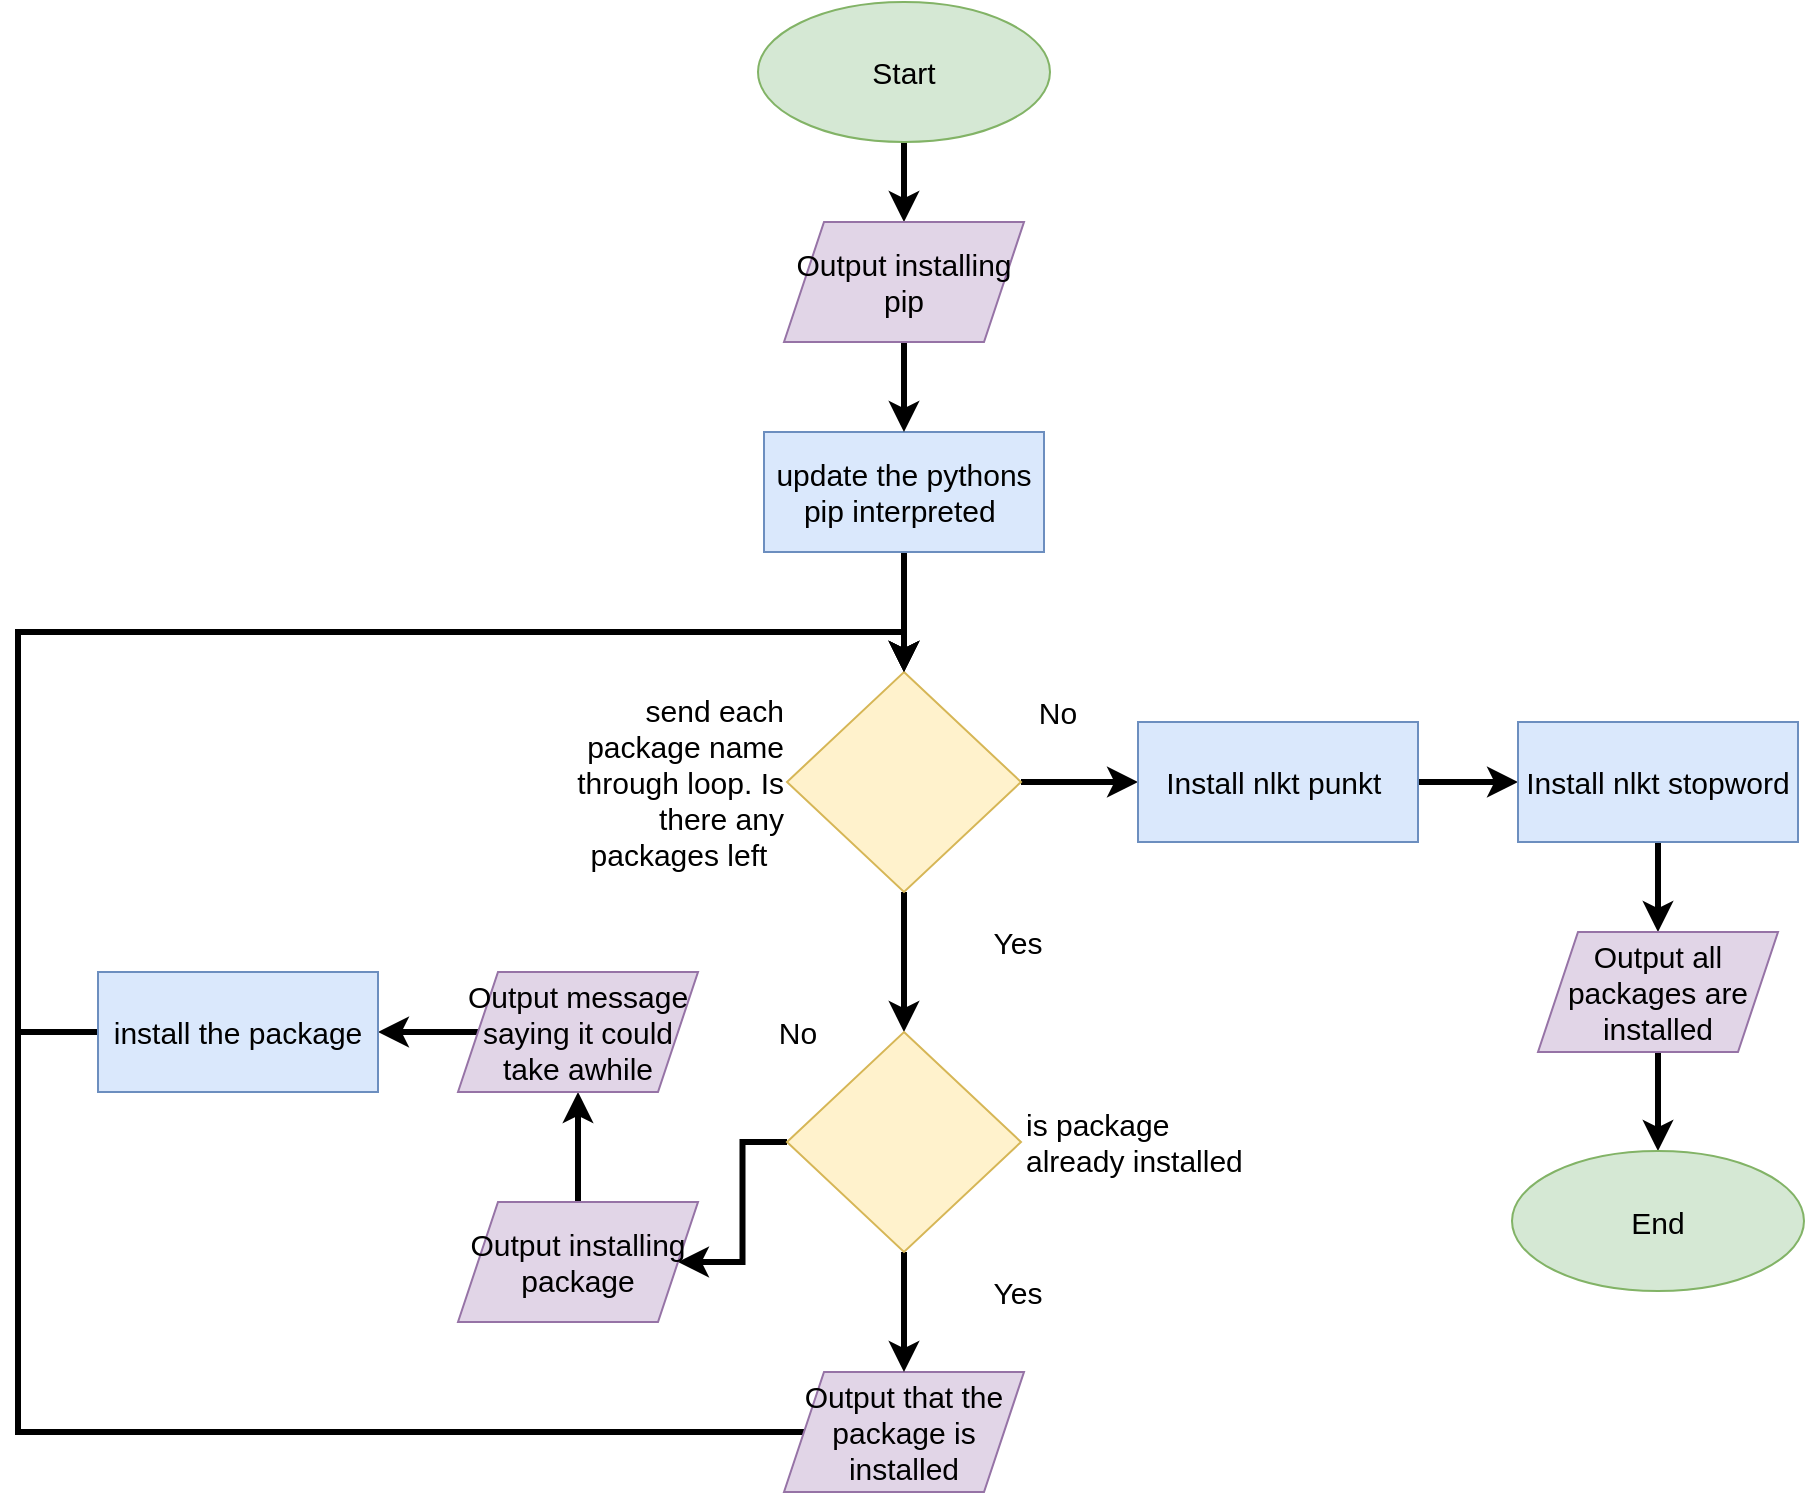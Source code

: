 <mxfile version="24.3.1" type="device">
  <diagram id="JGYlxTka_ns2wKtcTEZ9" name="Page-1">
    <mxGraphModel dx="2417" dy="930" grid="1" gridSize="10" guides="1" tooltips="1" connect="1" arrows="1" fold="1" page="1" pageScale="1" pageWidth="827" pageHeight="1169" math="0" shadow="0">
      <root>
        <mxCell id="0" />
        <mxCell id="1" parent="0" />
        <mxCell id="esTPB8hC5ADS1QTTcMSm-38" value="" style="edgeStyle=orthogonalEdgeStyle;rounded=0;orthogonalLoop=1;jettySize=auto;html=1;strokeColor=default;strokeWidth=3;align=center;verticalAlign=middle;fontFamily=Helvetica;fontSize=11;fontColor=default;labelBackgroundColor=default;endArrow=classic;" edge="1" parent="1" source="esTPB8hC5ADS1QTTcMSm-1" target="esTPB8hC5ADS1QTTcMSm-37">
          <mxGeometry relative="1" as="geometry" />
        </mxCell>
        <mxCell id="esTPB8hC5ADS1QTTcMSm-1" value="&lt;font style=&quot;font-size: 15px;&quot;&gt;Start&lt;/font&gt;" style="ellipse;whiteSpace=wrap;html=1;fillColor=#d5e8d4;strokeColor=#82b366;" vertex="1" parent="1">
          <mxGeometry x="140" y="10" width="146" height="70" as="geometry" />
        </mxCell>
        <mxCell id="esTPB8hC5ADS1QTTcMSm-12" value="" style="edgeStyle=orthogonalEdgeStyle;rounded=0;orthogonalLoop=1;jettySize=auto;html=1;strokeWidth=3;" edge="1" parent="1" source="esTPB8hC5ADS1QTTcMSm-2" target="esTPB8hC5ADS1QTTcMSm-10">
          <mxGeometry relative="1" as="geometry" />
        </mxCell>
        <mxCell id="esTPB8hC5ADS1QTTcMSm-2" value="&lt;span style=&quot;font-size: 15px;&quot;&gt;update the pythons pip interpreted&amp;nbsp;&lt;/span&gt;" style="rounded=0;whiteSpace=wrap;html=1;fillColor=#dae8fc;strokeColor=#6c8ebf;" vertex="1" parent="1">
          <mxGeometry x="143" y="225" width="140" height="60" as="geometry" />
        </mxCell>
        <mxCell id="esTPB8hC5ADS1QTTcMSm-15" value="" style="edgeStyle=orthogonalEdgeStyle;rounded=0;orthogonalLoop=1;jettySize=auto;html=1;strokeWidth=3;" edge="1" parent="1" source="esTPB8hC5ADS1QTTcMSm-10" target="esTPB8hC5ADS1QTTcMSm-14">
          <mxGeometry relative="1" as="geometry" />
        </mxCell>
        <mxCell id="esTPB8hC5ADS1QTTcMSm-30" value="" style="edgeStyle=orthogonalEdgeStyle;rounded=0;orthogonalLoop=1;jettySize=auto;html=1;strokeWidth=3;" edge="1" parent="1" source="esTPB8hC5ADS1QTTcMSm-10" target="esTPB8hC5ADS1QTTcMSm-29">
          <mxGeometry relative="1" as="geometry" />
        </mxCell>
        <mxCell id="esTPB8hC5ADS1QTTcMSm-10" value="&lt;span style=&quot;font-size: 15px;&quot;&gt;send each package name through&lt;/span&gt;&lt;span style=&quot;color: rgba(0, 0, 0, 0); font-family: monospace; font-size: 0px; text-wrap: nowrap; background-color: rgb(251, 251, 251);&quot;&gt;%3CmxGraphModel%3E%3Croot%3E%3CmxCell%20id%3D%220%22%2F%3E%3CmxCell%20id%3D%221%22%20parent%3D%220%22%2F%3E%3CmxCell%20id%3D%222%22%20value%3D%22%26lt%3Bspan%20style%3D%26quot%3Bfont-size%3A%2015px%3B%26quot%3B%26gt%3Bcould%20code%20find%20file%20to%20import%20functions%3F%26lt%3B%2Fspan%26gt%3B%22%20style%3D%22rhombus%3BwhiteSpace%3Dwrap%3Bhtml%3D1%3BfontFamily%3DHelvetica%3BfontSize%3D11%3BlabelBackgroundColor%3Ddefault%3BfillColor%3D%23fff2cc%3BstrokeColor%3D%23d6b656%3BlabelPosition%3Dright%3BverticalLabelPosition%3Dmiddle%3Balign%3Dleft%3BverticalAlign%3Dmiddle%3BtextDirection%3Dltr%3B%22%20vertex%3D%221%22%20parent%3D%221%22%3E%3CmxGeometry%20x%3D%22367%22%20y%3D%22235%22%20width%3D%22117%22%20height%3D%22110%22%20as%3D%22geometry%22%2F%3E%3C%2FmxCell%3E%3C%2Froot%3E%3C%2FmxGraphModel%3E&lt;/span&gt;&lt;span style=&quot;font-size: 15px;&quot;&gt;&amp;nbsp;loop. Is there any packages left&amp;nbsp;&amp;nbsp;&lt;/span&gt;" style="rhombus;whiteSpace=wrap;html=1;fontFamily=Helvetica;fontSize=11;labelBackgroundColor=default;fillColor=#fff2cc;strokeColor=#d6b656;labelPosition=left;verticalLabelPosition=middle;align=right;verticalAlign=middle;textDirection=ltr;" vertex="1" parent="1">
          <mxGeometry x="154.5" y="345" width="117" height="110" as="geometry" />
        </mxCell>
        <mxCell id="esTPB8hC5ADS1QTTcMSm-25" style="edgeStyle=orthogonalEdgeStyle;rounded=0;orthogonalLoop=1;jettySize=auto;html=1;entryX=0.5;entryY=0;entryDx=0;entryDy=0;strokeWidth=3;" edge="1" parent="1" source="esTPB8hC5ADS1QTTcMSm-11" target="esTPB8hC5ADS1QTTcMSm-10">
          <mxGeometry relative="1" as="geometry">
            <Array as="points">
              <mxPoint x="-230" y="725" />
              <mxPoint x="-230" y="325" />
              <mxPoint x="213" y="325" />
            </Array>
          </mxGeometry>
        </mxCell>
        <mxCell id="esTPB8hC5ADS1QTTcMSm-11" value="&lt;font style=&quot;font-size: 15px;&quot;&gt;Output that the package is installed&lt;/font&gt;" style="shape=parallelogram;perimeter=parallelogramPerimeter;whiteSpace=wrap;html=1;fixedSize=1;rounded=0;strokeColor=#9673a6;align=center;verticalAlign=middle;fontFamily=Helvetica;fontSize=12;fillColor=#e1d5e7;" vertex="1" parent="1">
          <mxGeometry x="153" y="695" width="120" height="60" as="geometry" />
        </mxCell>
        <mxCell id="esTPB8hC5ADS1QTTcMSm-17" value="" style="edgeStyle=orthogonalEdgeStyle;rounded=0;orthogonalLoop=1;jettySize=auto;html=1;strokeWidth=3;" edge="1" parent="1" source="esTPB8hC5ADS1QTTcMSm-14" target="esTPB8hC5ADS1QTTcMSm-11">
          <mxGeometry relative="1" as="geometry" />
        </mxCell>
        <mxCell id="esTPB8hC5ADS1QTTcMSm-19" value="" style="edgeStyle=orthogonalEdgeStyle;rounded=0;orthogonalLoop=1;jettySize=auto;html=1;strokeWidth=3;" edge="1" parent="1" source="esTPB8hC5ADS1QTTcMSm-14" target="esTPB8hC5ADS1QTTcMSm-18">
          <mxGeometry relative="1" as="geometry" />
        </mxCell>
        <mxCell id="esTPB8hC5ADS1QTTcMSm-14" value="&lt;span style=&quot;font-size: 15px;&quot;&gt;is package already installed&amp;nbsp;&lt;/span&gt;" style="rhombus;whiteSpace=wrap;html=1;fontFamily=Helvetica;fontSize=11;labelBackgroundColor=default;fillColor=#fff2cc;strokeColor=#d6b656;labelPosition=right;verticalLabelPosition=middle;align=left;verticalAlign=middle;textDirection=ltr;" vertex="1" parent="1">
          <mxGeometry x="154.5" y="525" width="117" height="110" as="geometry" />
        </mxCell>
        <mxCell id="esTPB8hC5ADS1QTTcMSm-16" value="&lt;font style=&quot;font-size: 15px;&quot;&gt;Yes&lt;/font&gt;" style="text;html=1;align=center;verticalAlign=middle;whiteSpace=wrap;rounded=0;" vertex="1" parent="1">
          <mxGeometry x="240" y="465" width="60" height="30" as="geometry" />
        </mxCell>
        <mxCell id="esTPB8hC5ADS1QTTcMSm-21" value="" style="edgeStyle=orthogonalEdgeStyle;rounded=0;orthogonalLoop=1;jettySize=auto;html=1;strokeWidth=3;" edge="1" parent="1" source="esTPB8hC5ADS1QTTcMSm-18" target="esTPB8hC5ADS1QTTcMSm-20">
          <mxGeometry relative="1" as="geometry" />
        </mxCell>
        <mxCell id="esTPB8hC5ADS1QTTcMSm-18" value="&lt;span style=&quot;font-size: 15px;&quot;&gt;Output installing package&lt;/span&gt;" style="shape=parallelogram;perimeter=parallelogramPerimeter;whiteSpace=wrap;html=1;fixedSize=1;rounded=0;strokeColor=#9673a6;align=center;verticalAlign=middle;fontFamily=Helvetica;fontSize=12;fillColor=#e1d5e7;" vertex="1" parent="1">
          <mxGeometry x="-10" y="610" width="120" height="60" as="geometry" />
        </mxCell>
        <mxCell id="esTPB8hC5ADS1QTTcMSm-24" value="" style="edgeStyle=orthogonalEdgeStyle;rounded=0;orthogonalLoop=1;jettySize=auto;html=1;strokeWidth=3;" edge="1" parent="1" source="esTPB8hC5ADS1QTTcMSm-20" target="esTPB8hC5ADS1QTTcMSm-23">
          <mxGeometry relative="1" as="geometry" />
        </mxCell>
        <mxCell id="esTPB8hC5ADS1QTTcMSm-20" value="&lt;span style=&quot;font-size: 15px;&quot;&gt;Output message saying it could take awhile&lt;/span&gt;" style="shape=parallelogram;perimeter=parallelogramPerimeter;whiteSpace=wrap;html=1;fixedSize=1;rounded=0;strokeColor=#9673a6;align=center;verticalAlign=middle;fontFamily=Helvetica;fontSize=12;fillColor=#e1d5e7;" vertex="1" parent="1">
          <mxGeometry x="-10" y="495" width="120" height="60" as="geometry" />
        </mxCell>
        <mxCell id="esTPB8hC5ADS1QTTcMSm-26" style="edgeStyle=orthogonalEdgeStyle;rounded=0;orthogonalLoop=1;jettySize=auto;html=1;entryX=0.5;entryY=0;entryDx=0;entryDy=0;strokeWidth=3;exitX=0;exitY=0.5;exitDx=0;exitDy=0;" edge="1" parent="1" source="esTPB8hC5ADS1QTTcMSm-23" target="esTPB8hC5ADS1QTTcMSm-10">
          <mxGeometry relative="1" as="geometry">
            <Array as="points">
              <mxPoint x="-230" y="525" />
              <mxPoint x="-230" y="325" />
              <mxPoint x="213" y="325" />
            </Array>
          </mxGeometry>
        </mxCell>
        <mxCell id="esTPB8hC5ADS1QTTcMSm-23" value="&lt;span style=&quot;font-size: 15px;&quot;&gt;install the package&lt;/span&gt;" style="rounded=0;whiteSpace=wrap;html=1;fillColor=#dae8fc;strokeColor=#6c8ebf;" vertex="1" parent="1">
          <mxGeometry x="-190" y="495" width="140" height="60" as="geometry" />
        </mxCell>
        <mxCell id="esTPB8hC5ADS1QTTcMSm-27" value="&lt;font style=&quot;font-size: 15px;&quot;&gt;Yes&lt;/font&gt;" style="text;html=1;align=center;verticalAlign=middle;whiteSpace=wrap;rounded=0;" vertex="1" parent="1">
          <mxGeometry x="240" y="640" width="60" height="30" as="geometry" />
        </mxCell>
        <mxCell id="esTPB8hC5ADS1QTTcMSm-28" value="&lt;span style=&quot;font-size: 15px;&quot;&gt;No&lt;/span&gt;" style="text;html=1;align=center;verticalAlign=middle;whiteSpace=wrap;rounded=0;" vertex="1" parent="1">
          <mxGeometry x="130" y="510" width="60" height="30" as="geometry" />
        </mxCell>
        <mxCell id="esTPB8hC5ADS1QTTcMSm-32" value="" style="edgeStyle=orthogonalEdgeStyle;rounded=0;orthogonalLoop=1;jettySize=auto;html=1;strokeColor=default;strokeWidth=3;align=center;verticalAlign=middle;fontFamily=Helvetica;fontSize=11;fontColor=default;labelBackgroundColor=default;endArrow=classic;" edge="1" parent="1" source="esTPB8hC5ADS1QTTcMSm-29" target="esTPB8hC5ADS1QTTcMSm-31">
          <mxGeometry relative="1" as="geometry" />
        </mxCell>
        <mxCell id="esTPB8hC5ADS1QTTcMSm-29" value="&lt;font style=&quot;font-size: 15px;&quot;&gt;Install nlkt&amp;nbsp;punkt&amp;nbsp;&lt;/font&gt;" style="rounded=0;whiteSpace=wrap;html=1;fillColor=#dae8fc;strokeColor=#6c8ebf;" vertex="1" parent="1">
          <mxGeometry x="330" y="370" width="140" height="60" as="geometry" />
        </mxCell>
        <mxCell id="esTPB8hC5ADS1QTTcMSm-34" value="" style="edgeStyle=orthogonalEdgeStyle;rounded=0;orthogonalLoop=1;jettySize=auto;html=1;strokeColor=default;strokeWidth=3;align=center;verticalAlign=middle;fontFamily=Helvetica;fontSize=11;fontColor=default;labelBackgroundColor=default;endArrow=classic;" edge="1" parent="1" source="esTPB8hC5ADS1QTTcMSm-31" target="esTPB8hC5ADS1QTTcMSm-33">
          <mxGeometry relative="1" as="geometry" />
        </mxCell>
        <mxCell id="esTPB8hC5ADS1QTTcMSm-31" value="&lt;font style=&quot;font-size: 15px;&quot;&gt;Install nlkt stopword&lt;/font&gt;" style="rounded=0;whiteSpace=wrap;html=1;fillColor=#dae8fc;strokeColor=#6c8ebf;" vertex="1" parent="1">
          <mxGeometry x="520" y="370" width="140" height="60" as="geometry" />
        </mxCell>
        <mxCell id="esTPB8hC5ADS1QTTcMSm-36" value="" style="edgeStyle=orthogonalEdgeStyle;rounded=0;orthogonalLoop=1;jettySize=auto;html=1;strokeColor=default;strokeWidth=3;align=center;verticalAlign=middle;fontFamily=Helvetica;fontSize=11;fontColor=default;labelBackgroundColor=default;endArrow=classic;" edge="1" parent="1" source="esTPB8hC5ADS1QTTcMSm-33" target="esTPB8hC5ADS1QTTcMSm-35">
          <mxGeometry relative="1" as="geometry" />
        </mxCell>
        <mxCell id="esTPB8hC5ADS1QTTcMSm-33" value="&lt;span style=&quot;font-size: 15px;&quot;&gt;Output all packages are installed&lt;/span&gt;" style="shape=parallelogram;perimeter=parallelogramPerimeter;whiteSpace=wrap;html=1;fixedSize=1;rounded=0;strokeColor=#9673a6;align=center;verticalAlign=middle;fontFamily=Helvetica;fontSize=12;fillColor=#e1d5e7;" vertex="1" parent="1">
          <mxGeometry x="530" y="475" width="120" height="60" as="geometry" />
        </mxCell>
        <mxCell id="esTPB8hC5ADS1QTTcMSm-35" value="&lt;span style=&quot;font-size: 15px;&quot;&gt;End&lt;/span&gt;" style="ellipse;whiteSpace=wrap;html=1;fillColor=#d5e8d4;strokeColor=#82b366;" vertex="1" parent="1">
          <mxGeometry x="517" y="584.5" width="146" height="70" as="geometry" />
        </mxCell>
        <mxCell id="esTPB8hC5ADS1QTTcMSm-39" value="" style="edgeStyle=orthogonalEdgeStyle;rounded=0;orthogonalLoop=1;jettySize=auto;html=1;strokeColor=default;strokeWidth=3;align=center;verticalAlign=middle;fontFamily=Helvetica;fontSize=11;fontColor=default;labelBackgroundColor=default;endArrow=classic;" edge="1" parent="1" source="esTPB8hC5ADS1QTTcMSm-37" target="esTPB8hC5ADS1QTTcMSm-2">
          <mxGeometry relative="1" as="geometry" />
        </mxCell>
        <mxCell id="esTPB8hC5ADS1QTTcMSm-37" value="&lt;span style=&quot;font-size: 15px;&quot;&gt;Output installing pip&lt;/span&gt;" style="shape=parallelogram;perimeter=parallelogramPerimeter;whiteSpace=wrap;html=1;fixedSize=1;rounded=0;strokeColor=#9673a6;align=center;verticalAlign=middle;fontFamily=Helvetica;fontSize=12;fillColor=#e1d5e7;" vertex="1" parent="1">
          <mxGeometry x="153" y="120" width="120" height="60" as="geometry" />
        </mxCell>
        <mxCell id="esTPB8hC5ADS1QTTcMSm-41" value="&lt;span style=&quot;font-size: 15px;&quot;&gt;No&lt;/span&gt;" style="text;html=1;align=center;verticalAlign=middle;whiteSpace=wrap;rounded=0;" vertex="1" parent="1">
          <mxGeometry x="260" y="350" width="60" height="30" as="geometry" />
        </mxCell>
      </root>
    </mxGraphModel>
  </diagram>
</mxfile>
